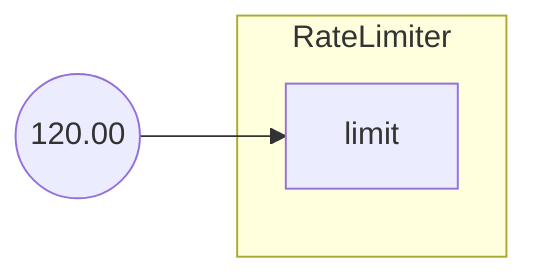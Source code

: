 flowchart LR
subgraph 0[RateLimiter]
0limit[limit]
end
FakeConstant0((120.00))
FakeConstant0 --> 0limit